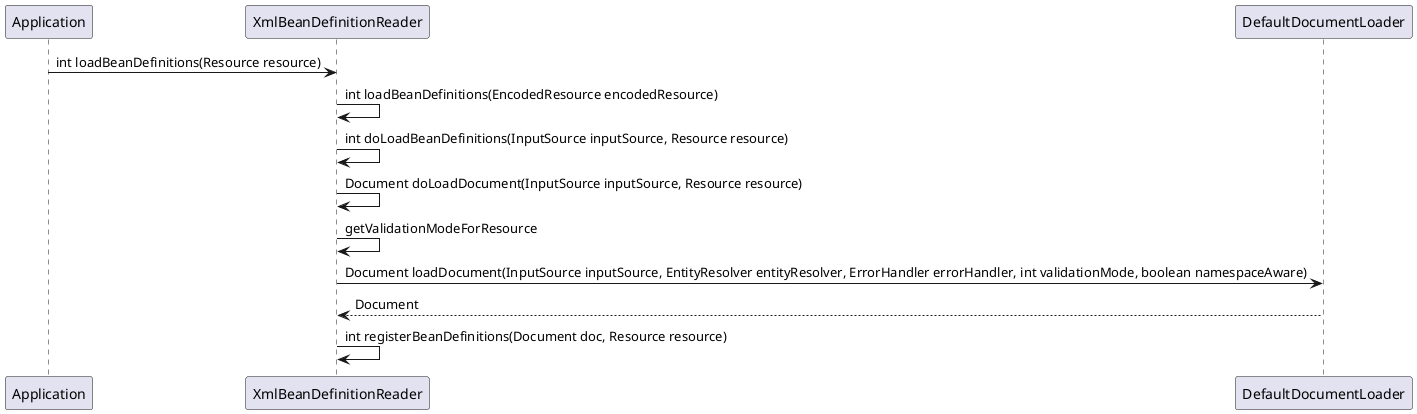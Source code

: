 @startuml
Application -> XmlBeanDefinitionReader: int loadBeanDefinitions(Resource resource)

XmlBeanDefinitionReader -> XmlBeanDefinitionReader: int loadBeanDefinitions(EncodedResource encodedResource)

XmlBeanDefinitionReader -> XmlBeanDefinitionReader: int doLoadBeanDefinitions(InputSource inputSource, Resource resource)

XmlBeanDefinitionReader -> XmlBeanDefinitionReader: Document doLoadDocument(InputSource inputSource, Resource resource)

XmlBeanDefinitionReader -> XmlBeanDefinitionReader: getValidationModeForResource

XmlBeanDefinitionReader -> DefaultDocumentLoader: Document loadDocument(InputSource inputSource, EntityResolver entityResolver, ErrorHandler errorHandler, int validationMode, boolean namespaceAware)

DefaultDocumentLoader --> XmlBeanDefinitionReader: Document

XmlBeanDefinitionReader -> XmlBeanDefinitionReader: int registerBeanDefinitions(Document doc, Resource resource)

@enduml